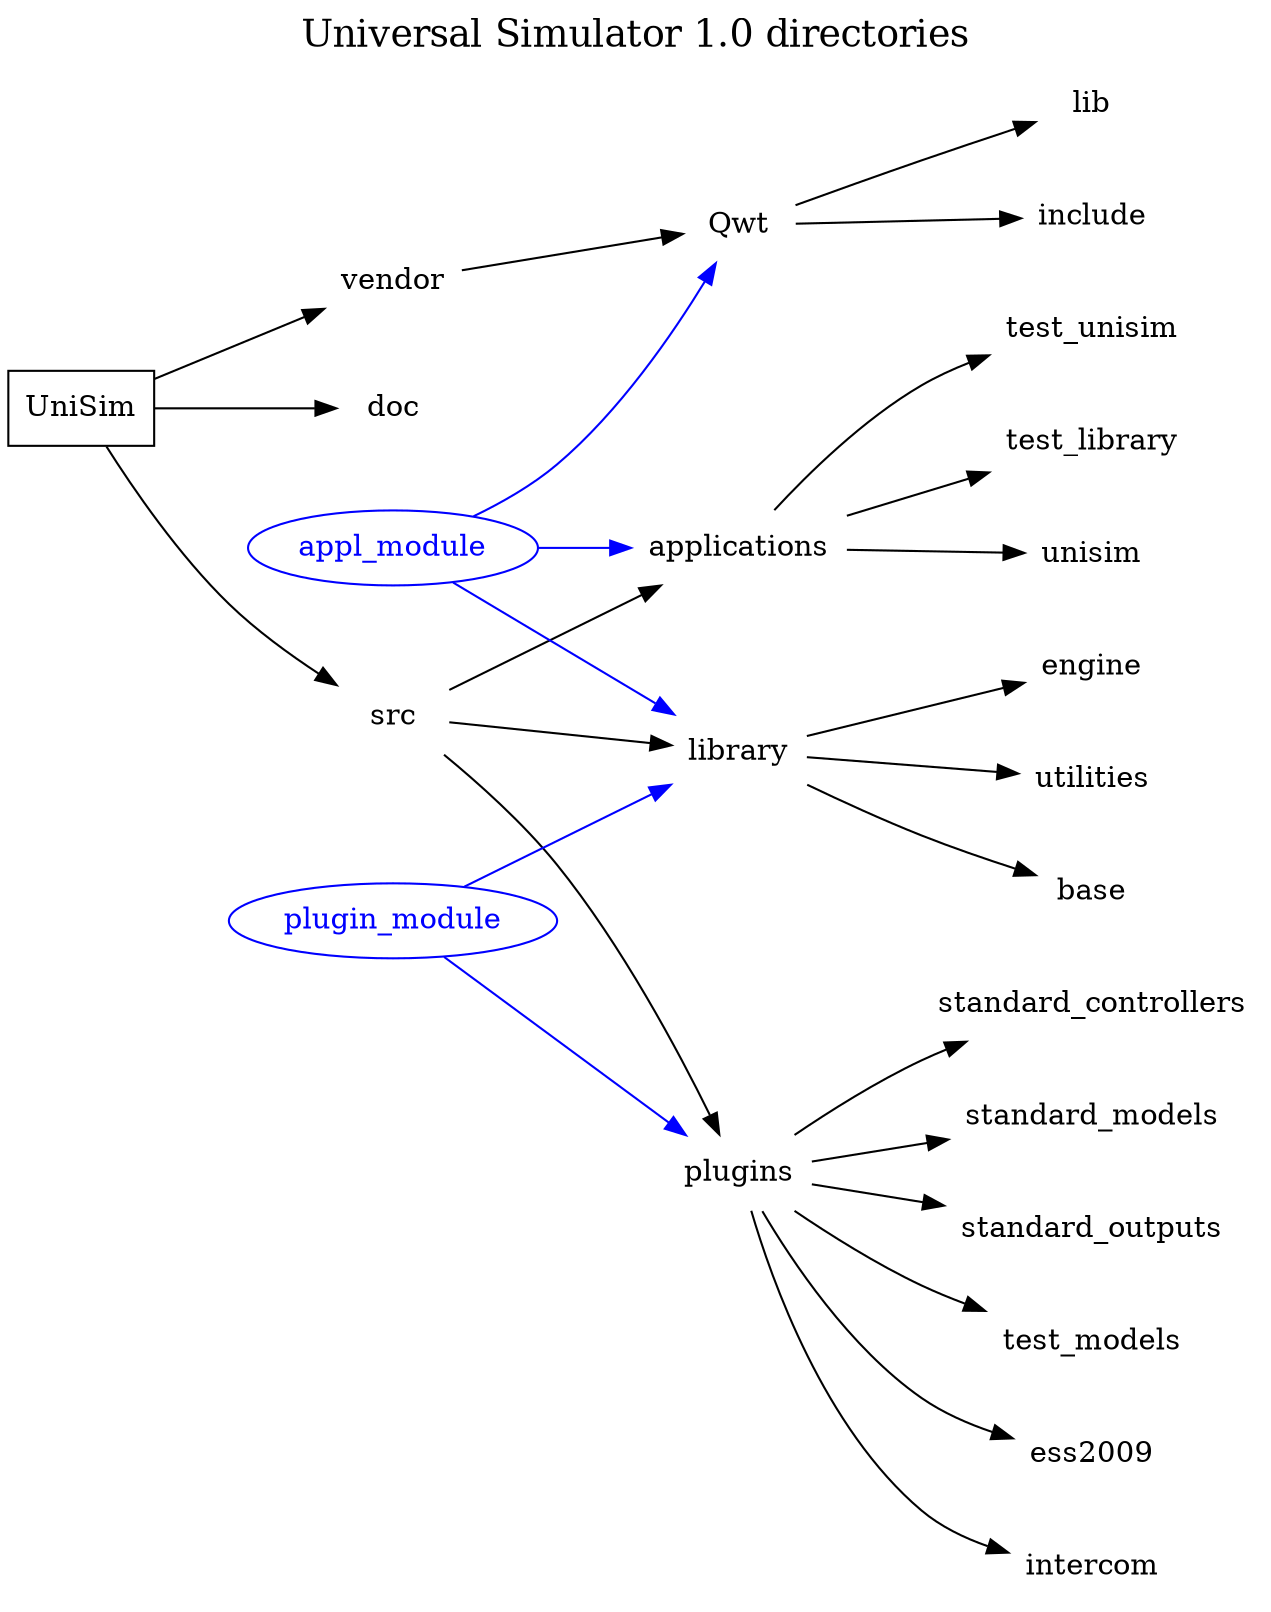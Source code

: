 digraph G {
	graph [rankdir=LR, label="Universal Simulator 1.0 directories", labelloc="t", fontsize=18];
	node [shape=box,color=white];
	
	root[label="UniSim",color="black"];
	root->{src;doc;vendor};
	src->{applications;library;plugins};
	applications->{unisim;test_unisim;test_library};
	library->{base;engine;utilities};
	plugins->{ess2009;intercom;standard_controllers;standard_models;standard_outputs;test_models};
	vendor->Qwt;
	Qwt->{lib;include}
	
	node[fontcolor=blue,shape=ellipse,color=blue];
	edge[color=blue];
	appl_module->{applications;library;Qwt};
	plugin_module->{library;plugins};
}
